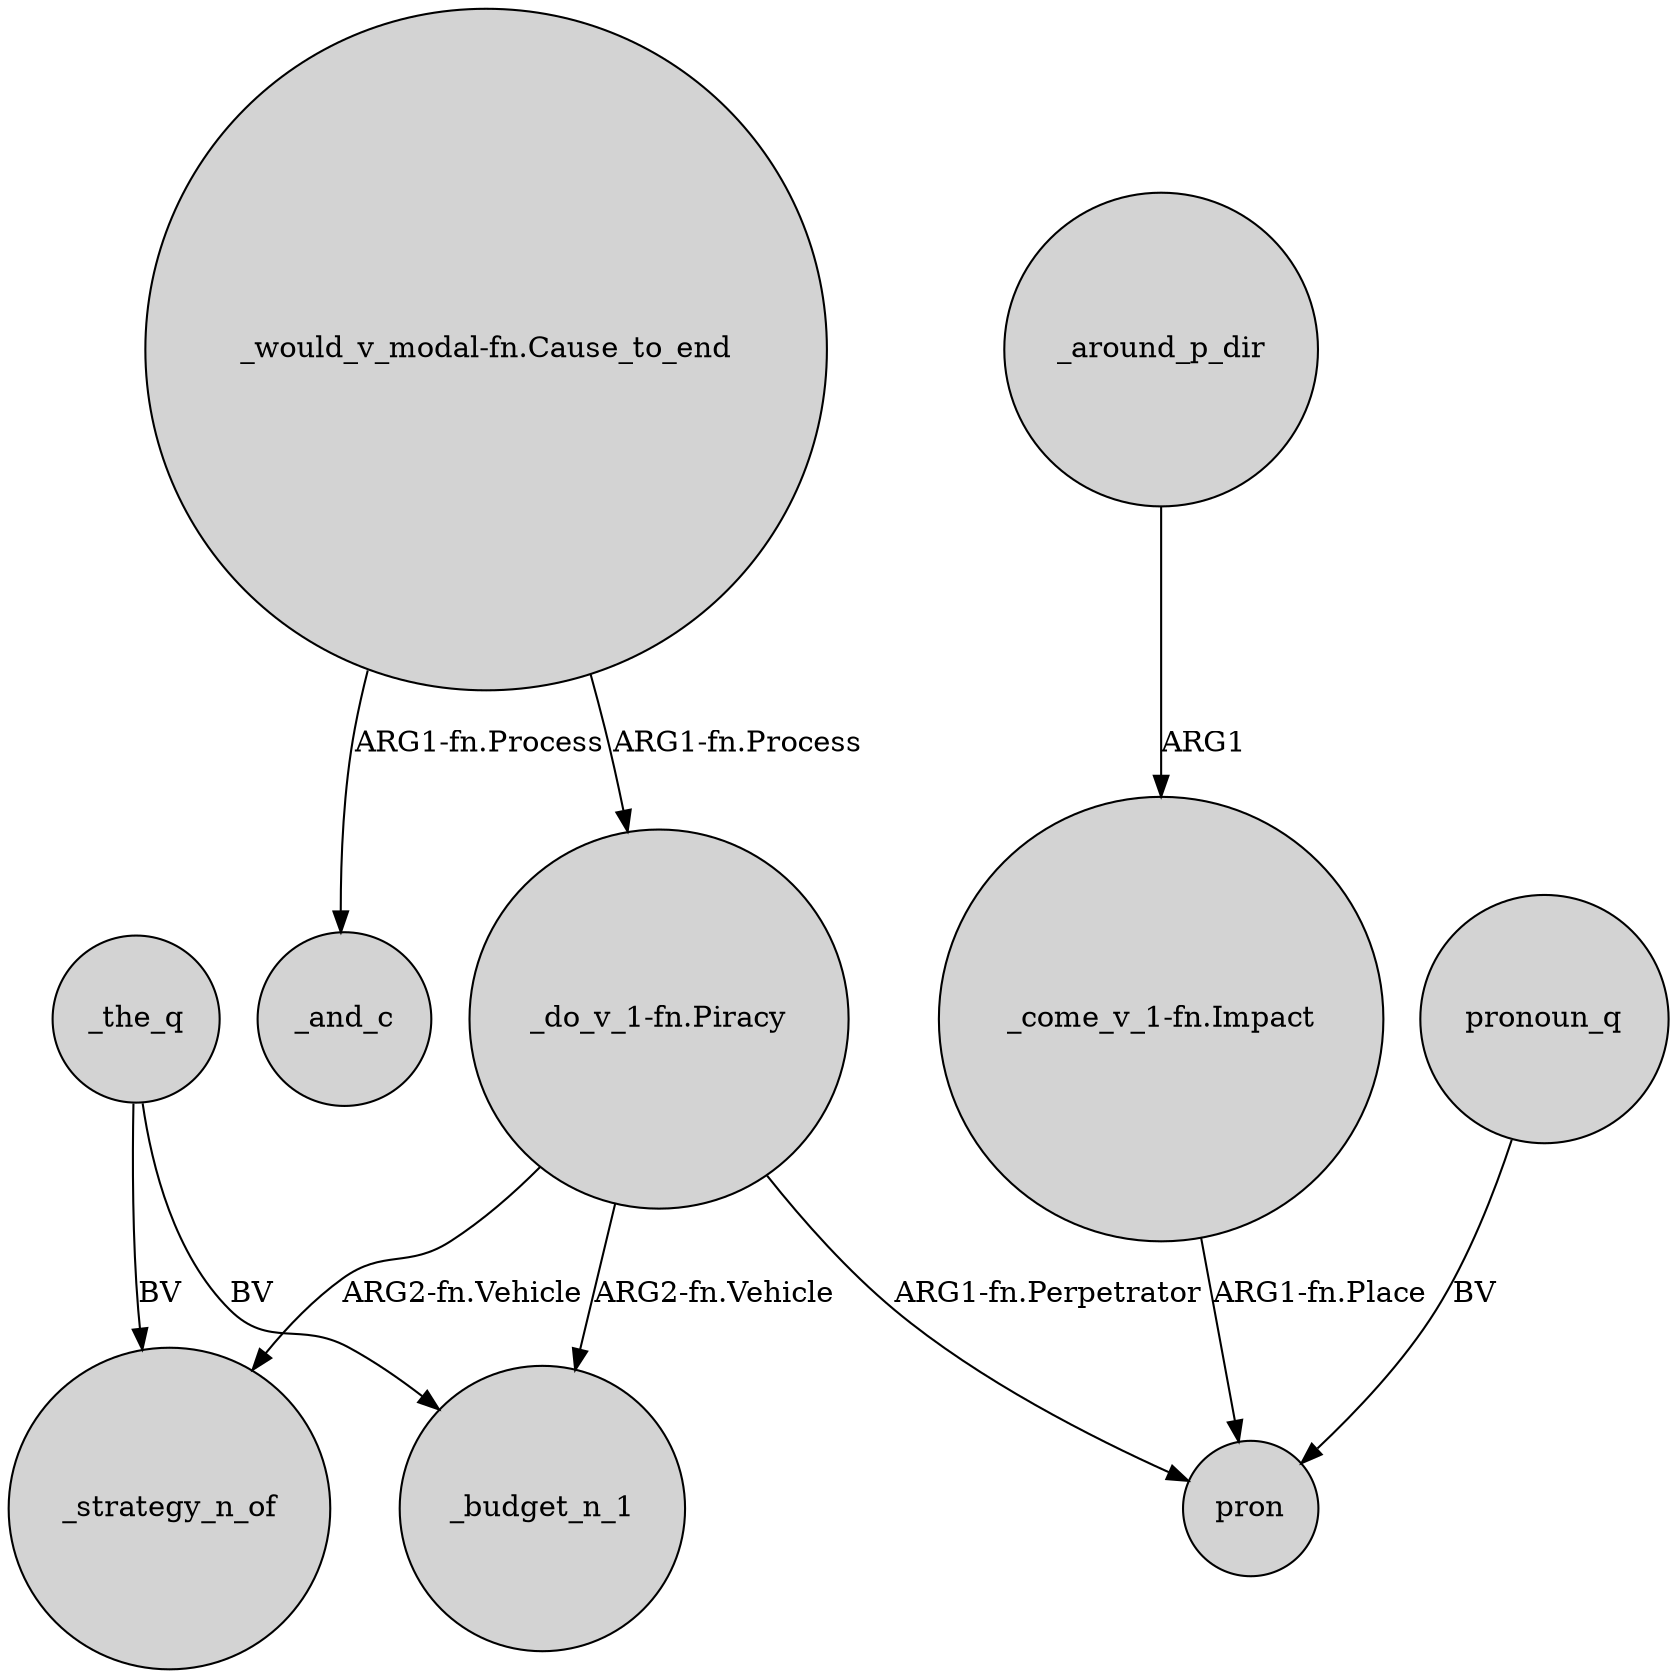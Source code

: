 digraph {
	node [shape=circle style=filled]
	"_would_v_modal-fn.Cause_to_end" -> _and_c [label="ARG1-fn.Process"]
	"_do_v_1-fn.Piracy" -> _budget_n_1 [label="ARG2-fn.Vehicle"]
	"_do_v_1-fn.Piracy" -> pron [label="ARG1-fn.Perpetrator"]
	"_do_v_1-fn.Piracy" -> _strategy_n_of [label="ARG2-fn.Vehicle"]
	_the_q -> _budget_n_1 [label=BV]
	_around_p_dir -> "_come_v_1-fn.Impact" [label=ARG1]
	_the_q -> _strategy_n_of [label=BV]
	"_come_v_1-fn.Impact" -> pron [label="ARG1-fn.Place"]
	pronoun_q -> pron [label=BV]
	"_would_v_modal-fn.Cause_to_end" -> "_do_v_1-fn.Piracy" [label="ARG1-fn.Process"]
}
